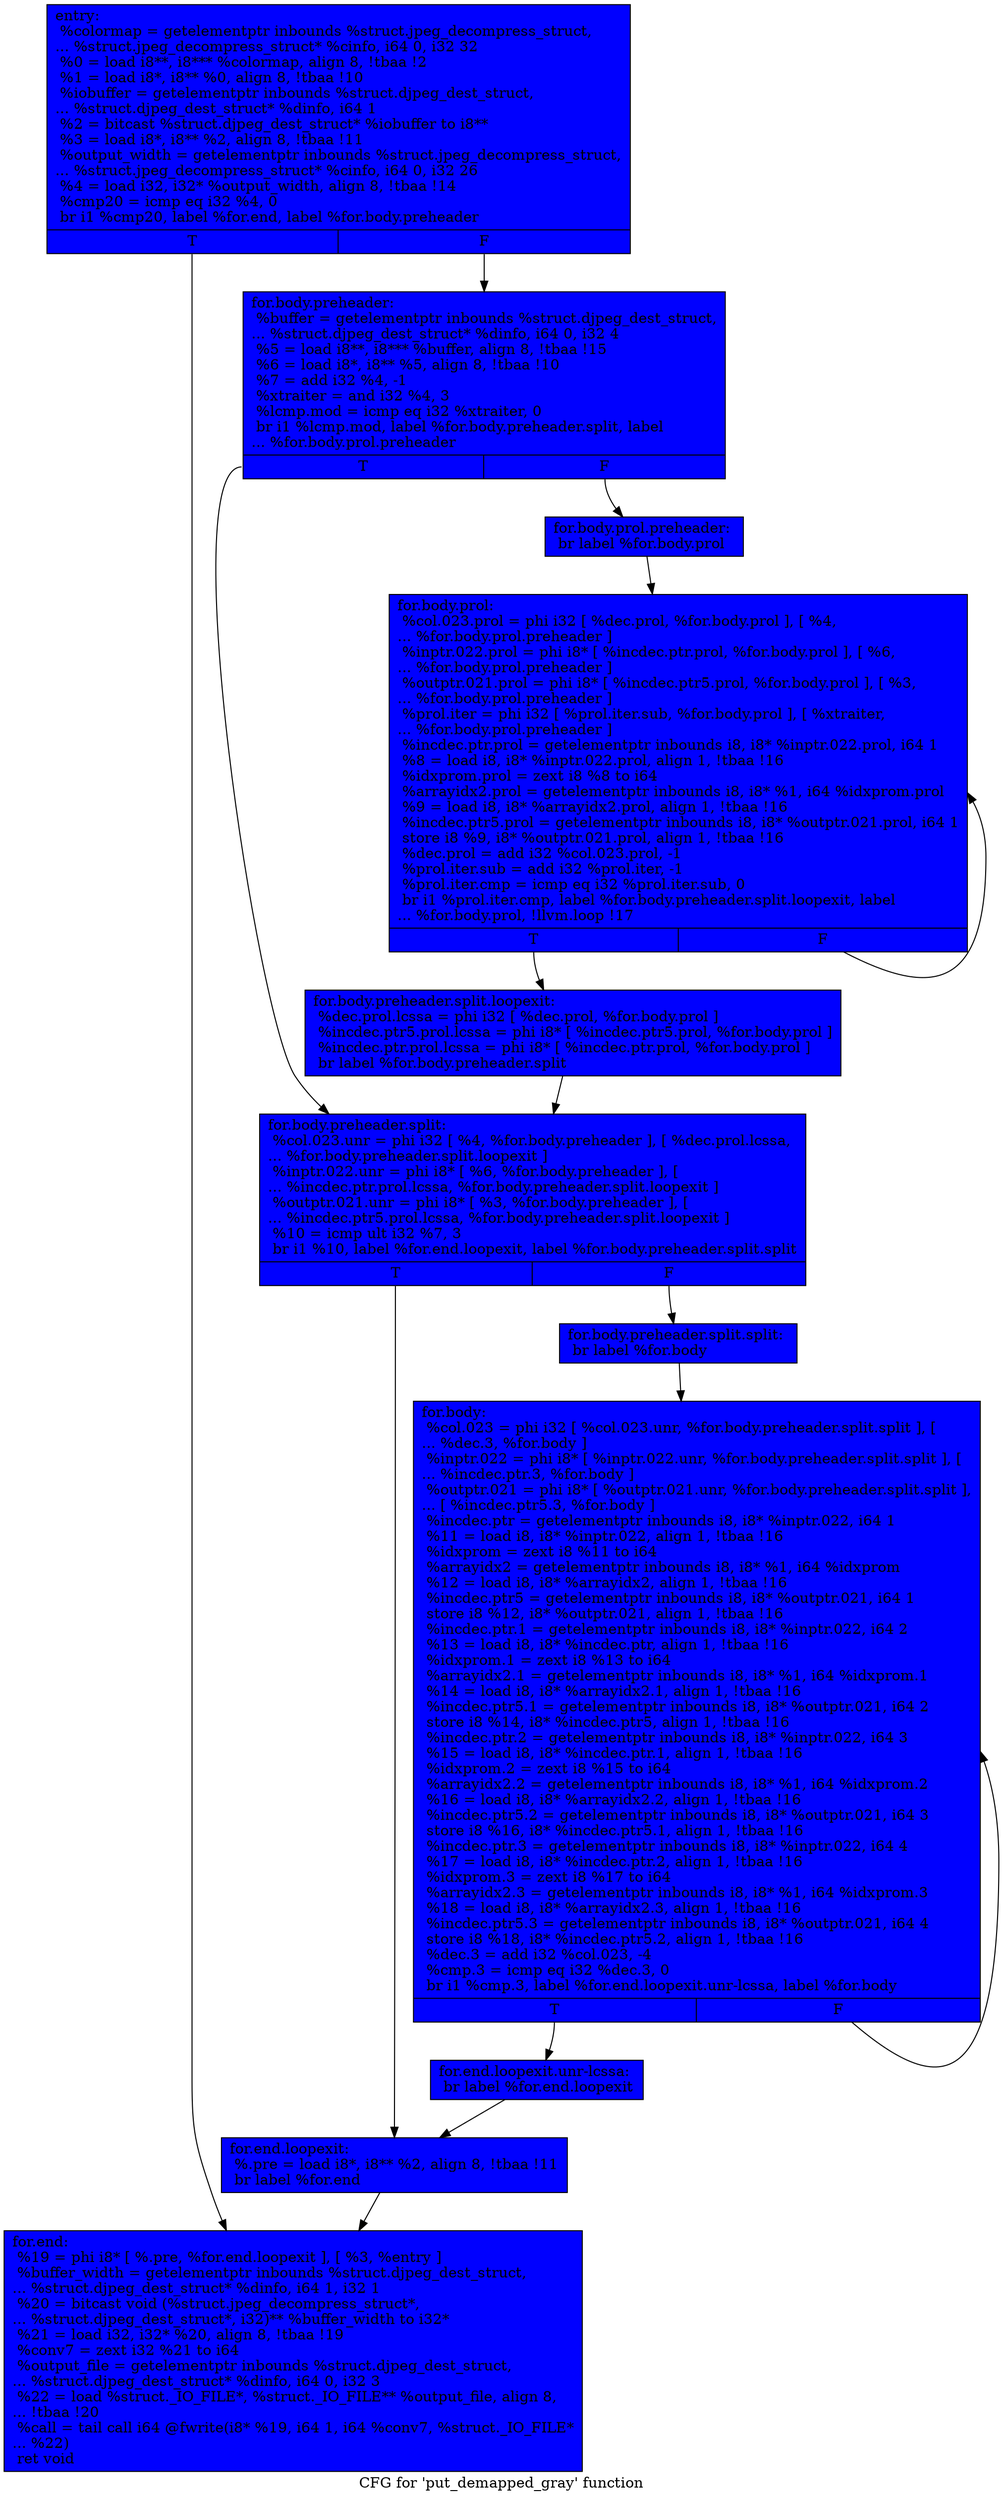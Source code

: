 digraph "CFG for 'put_demapped_gray' function" {
	label="CFG for 'put_demapped_gray' function";

	Node0x601cf70 [shape=record, style = filled, fillcolor = blue,  style = filled, fillcolor = blue, label="{entry:\l  %colormap = getelementptr inbounds %struct.jpeg_decompress_struct,\l... %struct.jpeg_decompress_struct* %cinfo, i64 0, i32 32\l  %0 = load i8**, i8*** %colormap, align 8, !tbaa !2\l  %1 = load i8*, i8** %0, align 8, !tbaa !10\l  %iobuffer = getelementptr inbounds %struct.djpeg_dest_struct,\l... %struct.djpeg_dest_struct* %dinfo, i64 1\l  %2 = bitcast %struct.djpeg_dest_struct* %iobuffer to i8**\l  %3 = load i8*, i8** %2, align 8, !tbaa !11\l  %output_width = getelementptr inbounds %struct.jpeg_decompress_struct,\l... %struct.jpeg_decompress_struct* %cinfo, i64 0, i32 26\l  %4 = load i32, i32* %output_width, align 8, !tbaa !14\l  %cmp20 = icmp eq i32 %4, 0\l  br i1 %cmp20, label %for.end, label %for.body.preheader\l|{<s0>T|<s1>F}}"];
	Node0x601cf70:s0 -> Node0x601df70;
	Node0x601cf70:s1 -> Node0x601e040;
	Node0x601e040 [shape=record, style = filled, fillcolor = blue,  style = filled, fillcolor = blue, label="{for.body.preheader:                               \l  %buffer = getelementptr inbounds %struct.djpeg_dest_struct,\l... %struct.djpeg_dest_struct* %dinfo, i64 0, i32 4\l  %5 = load i8**, i8*** %buffer, align 8, !tbaa !15\l  %6 = load i8*, i8** %5, align 8, !tbaa !10\l  %7 = add i32 %4, -1\l  %xtraiter = and i32 %4, 3\l  %lcmp.mod = icmp eq i32 %xtraiter, 0\l  br i1 %lcmp.mod, label %for.body.preheader.split, label\l... %for.body.prol.preheader\l|{<s0>T|<s1>F}}"];
	Node0x601e040:s0 -> Node0x601ce90;
	Node0x601e040:s1 -> Node0x6013520;
	Node0x6013520 [shape=record, style = filled, fillcolor = blue,  style = filled, fillcolor = blue, label="{for.body.prol.preheader:                          \l  br label %for.body.prol\l}"];
	Node0x6013520 -> Node0x6013690;
	Node0x6013690 [shape=record, style = filled, fillcolor = blue,  style = filled, fillcolor = blue, label="{for.body.prol:                                    \l  %col.023.prol = phi i32 [ %dec.prol, %for.body.prol ], [ %4,\l... %for.body.prol.preheader ]\l  %inptr.022.prol = phi i8* [ %incdec.ptr.prol, %for.body.prol ], [ %6,\l... %for.body.prol.preheader ]\l  %outptr.021.prol = phi i8* [ %incdec.ptr5.prol, %for.body.prol ], [ %3,\l... %for.body.prol.preheader ]\l  %prol.iter = phi i32 [ %prol.iter.sub, %for.body.prol ], [ %xtraiter,\l... %for.body.prol.preheader ]\l  %incdec.ptr.prol = getelementptr inbounds i8, i8* %inptr.022.prol, i64 1\l  %8 = load i8, i8* %inptr.022.prol, align 1, !tbaa !16\l  %idxprom.prol = zext i8 %8 to i64\l  %arrayidx2.prol = getelementptr inbounds i8, i8* %1, i64 %idxprom.prol\l  %9 = load i8, i8* %arrayidx2.prol, align 1, !tbaa !16\l  %incdec.ptr5.prol = getelementptr inbounds i8, i8* %outptr.021.prol, i64 1\l  store i8 %9, i8* %outptr.021.prol, align 1, !tbaa !16\l  %dec.prol = add i32 %col.023.prol, -1\l  %prol.iter.sub = add i32 %prol.iter, -1\l  %prol.iter.cmp = icmp eq i32 %prol.iter.sub, 0\l  br i1 %prol.iter.cmp, label %for.body.preheader.split.loopexit, label\l... %for.body.prol, !llvm.loop !17\l|{<s0>T|<s1>F}}"];
	Node0x6013690:s0 -> Node0x601de80;
	Node0x6013690:s1 -> Node0x6013690;
	Node0x601de80 [shape=record, style = filled, fillcolor = blue,  style = filled, fillcolor = blue, label="{for.body.preheader.split.loopexit:                \l  %dec.prol.lcssa = phi i32 [ %dec.prol, %for.body.prol ]\l  %incdec.ptr5.prol.lcssa = phi i8* [ %incdec.ptr5.prol, %for.body.prol ]\l  %incdec.ptr.prol.lcssa = phi i8* [ %incdec.ptr.prol, %for.body.prol ]\l  br label %for.body.preheader.split\l}"];
	Node0x601de80 -> Node0x601ce90;
	Node0x601ce90 [shape=record, style = filled, fillcolor = blue,  style = filled, fillcolor = blue, label="{for.body.preheader.split:                         \l  %col.023.unr = phi i32 [ %4, %for.body.preheader ], [ %dec.prol.lcssa,\l... %for.body.preheader.split.loopexit ]\l  %inptr.022.unr = phi i8* [ %6, %for.body.preheader ], [\l... %incdec.ptr.prol.lcssa, %for.body.preheader.split.loopexit ]\l  %outptr.021.unr = phi i8* [ %3, %for.body.preheader ], [\l... %incdec.ptr5.prol.lcssa, %for.body.preheader.split.loopexit ]\l  %10 = icmp ult i32 %7, 3\l  br i1 %10, label %for.end.loopexit, label %for.body.preheader.split.split\l|{<s0>T|<s1>F}}"];
	Node0x601ce90:s0 -> Node0x60212c0;
	Node0x601ce90:s1 -> Node0x60213c0;
	Node0x60213c0 [shape=record, style = filled, fillcolor = blue,  style = filled, fillcolor = blue, label="{for.body.preheader.split.split:                   \l  br label %for.body\l}"];
	Node0x60213c0 -> Node0x6021530;
	Node0x6021530 [shape=record, style = filled, fillcolor = blue,  style = filled, fillcolor = blue, label="{for.body:                                         \l  %col.023 = phi i32 [ %col.023.unr, %for.body.preheader.split.split ], [\l... %dec.3, %for.body ]\l  %inptr.022 = phi i8* [ %inptr.022.unr, %for.body.preheader.split.split ], [\l... %incdec.ptr.3, %for.body ]\l  %outptr.021 = phi i8* [ %outptr.021.unr, %for.body.preheader.split.split ],\l... [ %incdec.ptr5.3, %for.body ]\l  %incdec.ptr = getelementptr inbounds i8, i8* %inptr.022, i64 1\l  %11 = load i8, i8* %inptr.022, align 1, !tbaa !16\l  %idxprom = zext i8 %11 to i64\l  %arrayidx2 = getelementptr inbounds i8, i8* %1, i64 %idxprom\l  %12 = load i8, i8* %arrayidx2, align 1, !tbaa !16\l  %incdec.ptr5 = getelementptr inbounds i8, i8* %outptr.021, i64 1\l  store i8 %12, i8* %outptr.021, align 1, !tbaa !16\l  %incdec.ptr.1 = getelementptr inbounds i8, i8* %inptr.022, i64 2\l  %13 = load i8, i8* %incdec.ptr, align 1, !tbaa !16\l  %idxprom.1 = zext i8 %13 to i64\l  %arrayidx2.1 = getelementptr inbounds i8, i8* %1, i64 %idxprom.1\l  %14 = load i8, i8* %arrayidx2.1, align 1, !tbaa !16\l  %incdec.ptr5.1 = getelementptr inbounds i8, i8* %outptr.021, i64 2\l  store i8 %14, i8* %incdec.ptr5, align 1, !tbaa !16\l  %incdec.ptr.2 = getelementptr inbounds i8, i8* %inptr.022, i64 3\l  %15 = load i8, i8* %incdec.ptr.1, align 1, !tbaa !16\l  %idxprom.2 = zext i8 %15 to i64\l  %arrayidx2.2 = getelementptr inbounds i8, i8* %1, i64 %idxprom.2\l  %16 = load i8, i8* %arrayidx2.2, align 1, !tbaa !16\l  %incdec.ptr5.2 = getelementptr inbounds i8, i8* %outptr.021, i64 3\l  store i8 %16, i8* %incdec.ptr5.1, align 1, !tbaa !16\l  %incdec.ptr.3 = getelementptr inbounds i8, i8* %inptr.022, i64 4\l  %17 = load i8, i8* %incdec.ptr.2, align 1, !tbaa !16\l  %idxprom.3 = zext i8 %17 to i64\l  %arrayidx2.3 = getelementptr inbounds i8, i8* %1, i64 %idxprom.3\l  %18 = load i8, i8* %arrayidx2.3, align 1, !tbaa !16\l  %incdec.ptr5.3 = getelementptr inbounds i8, i8* %outptr.021, i64 4\l  store i8 %18, i8* %incdec.ptr5.2, align 1, !tbaa !16\l  %dec.3 = add i32 %col.023, -4\l  %cmp.3 = icmp eq i32 %dec.3, 0\l  br i1 %cmp.3, label %for.end.loopexit.unr-lcssa, label %for.body\l|{<s0>T|<s1>F}}"];
	Node0x6021530:s0 -> Node0x6015840;
	Node0x6021530:s1 -> Node0x6021530;
	Node0x6015840 [shape=record, style = filled, fillcolor = blue,  style = filled, fillcolor = blue, label="{for.end.loopexit.unr-lcssa:                       \l  br label %for.end.loopexit\l}"];
	Node0x6015840 -> Node0x60212c0;
	Node0x60212c0 [shape=record, style = filled, fillcolor = blue,  style = filled, fillcolor = blue, label="{for.end.loopexit:                                 \l  %.pre = load i8*, i8** %2, align 8, !tbaa !11\l  br label %for.end\l}"];
	Node0x60212c0 -> Node0x601df70;
	Node0x601df70 [shape=record, style = filled, fillcolor = blue,  style = filled, fillcolor = blue, label="{for.end:                                          \l  %19 = phi i8* [ %.pre, %for.end.loopexit ], [ %3, %entry ]\l  %buffer_width = getelementptr inbounds %struct.djpeg_dest_struct,\l... %struct.djpeg_dest_struct* %dinfo, i64 1, i32 1\l  %20 = bitcast void (%struct.jpeg_decompress_struct*,\l... %struct.djpeg_dest_struct*, i32)** %buffer_width to i32*\l  %21 = load i32, i32* %20, align 8, !tbaa !19\l  %conv7 = zext i32 %21 to i64\l  %output_file = getelementptr inbounds %struct.djpeg_dest_struct,\l... %struct.djpeg_dest_struct* %dinfo, i64 0, i32 3\l  %22 = load %struct._IO_FILE*, %struct._IO_FILE** %output_file, align 8,\l... !tbaa !20\l  %call = tail call i64 @fwrite(i8* %19, i64 1, i64 %conv7, %struct._IO_FILE*\l... %22)\l  ret void\l}"];
}
